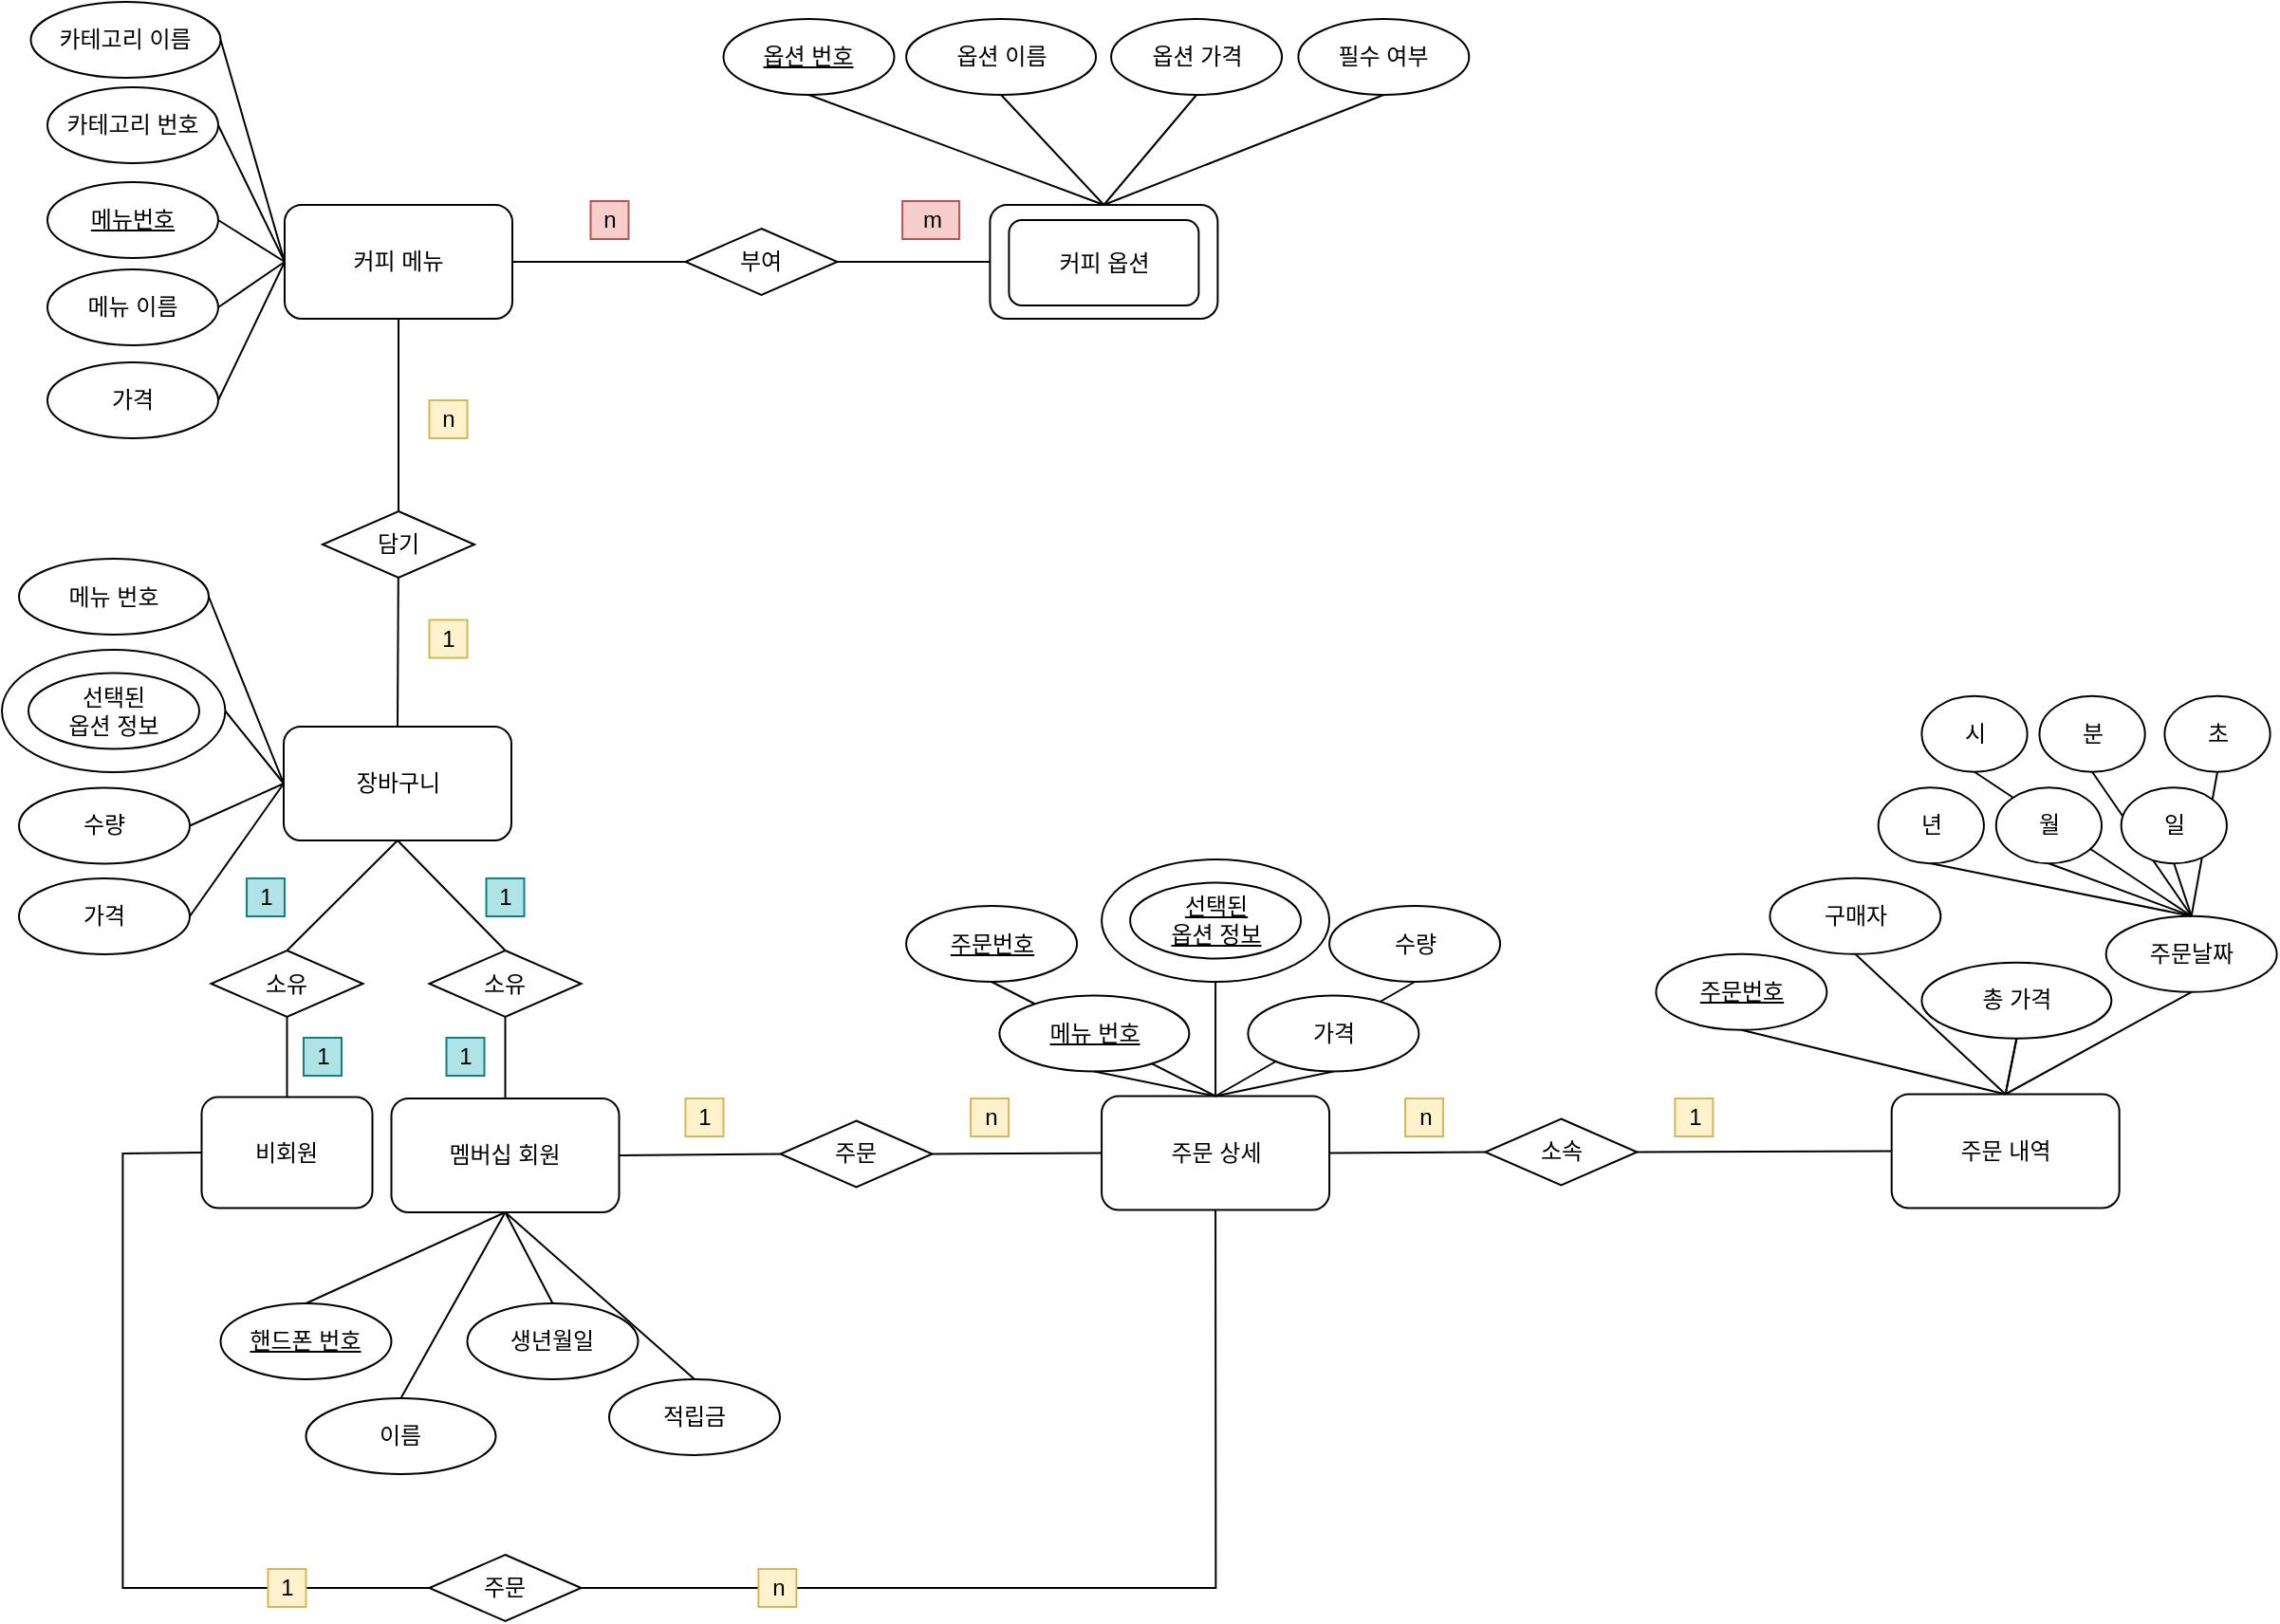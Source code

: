 <mxfile version="17.4.0" type="github">
  <diagram id="R2lEEEUBdFMjLlhIrx00" name="Page-1">
    <mxGraphModel dx="2249" dy="1874" grid="1" gridSize="10" guides="1" tooltips="1" connect="1" arrows="1" fold="1" page="1" pageScale="1" pageWidth="827" pageHeight="1169" math="0" shadow="0" extFonts="Permanent Marker^https://fonts.googleapis.com/css?family=Permanent+Marker">
      <root>
        <mxCell id="0" />
        <mxCell id="1" parent="0" />
        <mxCell id="D3WyuJAK8kUfvfJcthQa-38" value="" style="endArrow=none;html=1;rounded=0;entryX=0.5;entryY=1;entryDx=0;entryDy=0;exitX=0.5;exitY=0;exitDx=0;exitDy=0;" parent="1" source="VNDyjXSrR8N72qDSLMql-43" target="VNDyjXSrR8N72qDSLMql-92" edge="1">
          <mxGeometry width="50" height="50" relative="1" as="geometry">
            <mxPoint x="-507.31" y="-526.8" as="sourcePoint" />
            <mxPoint x="-457.31" y="-576.8" as="targetPoint" />
          </mxGeometry>
        </mxCell>
        <mxCell id="ly8wjvvtyf2fPhAwOIDw-13" value="" style="endArrow=none;html=1;rounded=0;exitX=0.5;exitY=0;exitDx=0;exitDy=0;entryX=0.5;entryY=1;entryDx=0;entryDy=0;" parent="1" source="ly8wjvvtyf2fPhAwOIDw-1" target="ly8wjvvtyf2fPhAwOIDw-6" edge="1">
          <mxGeometry width="50" height="50" relative="1" as="geometry">
            <mxPoint x="6.69" y="-554.25" as="sourcePoint" />
            <mxPoint x="56.69" y="-604.25" as="targetPoint" />
          </mxGeometry>
        </mxCell>
        <mxCell id="ly8wjvvtyf2fPhAwOIDw-4" value="" style="endArrow=none;html=1;rounded=0;entryX=0.5;entryY=1;entryDx=0;entryDy=0;exitX=0.5;exitY=0;exitDx=0;exitDy=0;startArrow=none;" parent="1" source="VNDyjXSrR8N72qDSLMql-43" target="VNDyjXSrR8N72qDSLMql-49" edge="1">
          <mxGeometry width="50" height="50" relative="1" as="geometry">
            <mxPoint x="-445.31" y="-345.55" as="sourcePoint" />
            <mxPoint x="-523.3" y="-456.8" as="targetPoint" />
          </mxGeometry>
        </mxCell>
        <mxCell id="D3WyuJAK8kUfvfJcthQa-34" value="" style="endArrow=none;html=1;rounded=0;exitX=0.5;exitY=1;exitDx=0;exitDy=0;entryX=0.5;entryY=0;entryDx=0;entryDy=0;" parent="1" source="VNDyjXSrR8N72qDSLMql-46" target="VNDyjXSrR8N72qDSLMql-43" edge="1">
          <mxGeometry width="50" height="50" relative="1" as="geometry">
            <mxPoint x="-632.31" y="-428.55" as="sourcePoint" />
            <mxPoint x="-457.31" y="-396.8" as="targetPoint" />
          </mxGeometry>
        </mxCell>
        <mxCell id="VNDyjXSrR8N72qDSLMql-12" value="카테고리 이름" style="ellipse;whiteSpace=wrap;html=1;rounded=0;" parent="1" vertex="1">
          <mxGeometry x="-794.75" y="-1150" width="100" height="40" as="geometry" />
        </mxCell>
        <mxCell id="VNDyjXSrR8N72qDSLMql-27" value="멤버십 회원" style="rounded=1;whiteSpace=wrap;html=1;" parent="1" vertex="1">
          <mxGeometry x="-604.75" y="-572" width="120" height="60" as="geometry" />
        </mxCell>
        <mxCell id="VNDyjXSrR8N72qDSLMql-30" value="이름" style="ellipse;whiteSpace=wrap;html=1;rounded=0;" parent="1" vertex="1">
          <mxGeometry x="-649.75" y="-414" width="100" height="40" as="geometry" />
        </mxCell>
        <mxCell id="VNDyjXSrR8N72qDSLMql-31" value="" style="endArrow=none;html=1;rounded=0;exitX=0.5;exitY=0;exitDx=0;exitDy=0;entryX=0.5;entryY=1;entryDx=0;entryDy=0;" parent="1" source="VNDyjXSrR8N72qDSLMql-30" target="VNDyjXSrR8N72qDSLMql-27" edge="1">
          <mxGeometry width="50" height="50" relative="1" as="geometry">
            <mxPoint x="-303.75" y="-322" as="sourcePoint" />
            <mxPoint x="-523.75" y="-512" as="targetPoint" />
          </mxGeometry>
        </mxCell>
        <mxCell id="VNDyjXSrR8N72qDSLMql-32" value="&lt;u&gt;핸드폰 번호&lt;/u&gt;" style="ellipse;whiteSpace=wrap;html=1;rounded=0;" parent="1" vertex="1">
          <mxGeometry x="-694.75" y="-464" width="90" height="40" as="geometry" />
        </mxCell>
        <mxCell id="VNDyjXSrR8N72qDSLMql-33" value="적립금" style="ellipse;whiteSpace=wrap;html=1;rounded=0;" parent="1" vertex="1">
          <mxGeometry x="-490.0" y="-424" width="90" height="40" as="geometry" />
        </mxCell>
        <mxCell id="VNDyjXSrR8N72qDSLMql-34" value="" style="endArrow=none;html=1;rounded=0;entryX=0.5;entryY=0;entryDx=0;entryDy=0;exitX=0.5;exitY=1;exitDx=0;exitDy=0;" parent="1" source="VNDyjXSrR8N72qDSLMql-27" target="VNDyjXSrR8N72qDSLMql-32" edge="1">
          <mxGeometry width="50" height="50" relative="1" as="geometry">
            <mxPoint x="-448.31" y="-604" as="sourcePoint" />
            <mxPoint x="-583.75" y="-372" as="targetPoint" />
          </mxGeometry>
        </mxCell>
        <mxCell id="VNDyjXSrR8N72qDSLMql-35" value="" style="endArrow=none;html=1;rounded=0;entryX=0.5;entryY=0;entryDx=0;entryDy=0;exitX=0.5;exitY=1;exitDx=0;exitDy=0;" parent="1" source="VNDyjXSrR8N72qDSLMql-27" target="VNDyjXSrR8N72qDSLMql-33" edge="1">
          <mxGeometry width="50" height="50" relative="1" as="geometry">
            <mxPoint x="-524.75" y="-512.75" as="sourcePoint" />
            <mxPoint x="-378.75" y="-472" as="targetPoint" />
          </mxGeometry>
        </mxCell>
        <mxCell id="VNDyjXSrR8N72qDSLMql-43" value="주문 내역" style="rounded=1;whiteSpace=wrap;html=1;" parent="1" vertex="1">
          <mxGeometry x="185.84" y="-574.25" width="120" height="60" as="geometry" />
        </mxCell>
        <mxCell id="VNDyjXSrR8N72qDSLMql-49" value="주문날짜" style="ellipse;whiteSpace=wrap;html=1;rounded=0;" parent="1" vertex="1">
          <mxGeometry x="298.84" y="-668.12" width="90" height="40" as="geometry" />
        </mxCell>
        <mxCell id="VNDyjXSrR8N72qDSLMql-70" value="커피 옵션" style="rounded=1;whiteSpace=wrap;html=1;" parent="1" vertex="1">
          <mxGeometry x="-289.3" y="-1043" width="120" height="60" as="geometry" />
        </mxCell>
        <mxCell id="VNDyjXSrR8N72qDSLMql-72" value="&lt;u&gt;옵션 번호&lt;/u&gt;" style="ellipse;whiteSpace=wrap;html=1;rounded=0;" parent="1" vertex="1">
          <mxGeometry x="-429.75" y="-1141" width="90" height="40" as="geometry" />
        </mxCell>
        <mxCell id="VNDyjXSrR8N72qDSLMql-73" value="옵션 이름" style="ellipse;whiteSpace=wrap;html=1;rounded=0;" parent="1" vertex="1">
          <mxGeometry x="-333.46" y="-1141" width="100" height="40" as="geometry" />
        </mxCell>
        <mxCell id="VNDyjXSrR8N72qDSLMql-75" value="옵션 가격" style="ellipse;whiteSpace=wrap;html=1;rounded=0;" parent="1" vertex="1">
          <mxGeometry x="-225.46" y="-1141" width="90" height="40" as="geometry" />
        </mxCell>
        <mxCell id="VNDyjXSrR8N72qDSLMql-79" value="가격" style="ellipse;whiteSpace=wrap;html=1;rounded=0;" parent="1" vertex="1">
          <mxGeometry x="-786" y="-960" width="90" height="40" as="geometry" />
        </mxCell>
        <mxCell id="VNDyjXSrR8N72qDSLMql-92" value="구매자" style="ellipse;whiteSpace=wrap;html=1;rounded=0;" parent="1" vertex="1">
          <mxGeometry x="121.69" y="-688.12" width="90" height="40" as="geometry" />
        </mxCell>
        <mxCell id="_uLtGZnAYqpJWhKQmBAT-6" value="커피 메뉴" style="rounded=1;whiteSpace=wrap;html=1;" parent="1" vertex="1">
          <mxGeometry x="-661" y="-1043" width="120" height="60" as="geometry" />
        </mxCell>
        <mxCell id="_uLtGZnAYqpJWhKQmBAT-8" value="카테고리 번호" style="ellipse;whiteSpace=wrap;html=1;rounded=0;" parent="1" vertex="1">
          <mxGeometry x="-786" y="-1105" width="90" height="40" as="geometry" />
        </mxCell>
        <mxCell id="_uLtGZnAYqpJWhKQmBAT-9" value="&lt;u&gt;메뉴번호&lt;/u&gt;" style="ellipse;whiteSpace=wrap;html=1;rounded=0;" parent="1" vertex="1">
          <mxGeometry x="-786" y="-1055" width="90" height="40" as="geometry" />
        </mxCell>
        <mxCell id="_uLtGZnAYqpJWhKQmBAT-11" value="메뉴 이름" style="ellipse;whiteSpace=wrap;html=1;rounded=0;" parent="1" vertex="1">
          <mxGeometry x="-786" y="-1009" width="90" height="40" as="geometry" />
        </mxCell>
        <mxCell id="_uLtGZnAYqpJWhKQmBAT-38" value="담기" style="rhombus;whiteSpace=wrap;html=1;rounded=0;" parent="1" vertex="1">
          <mxGeometry x="-641" y="-881.5" width="80" height="35" as="geometry" />
        </mxCell>
        <mxCell id="_uLtGZnAYqpJWhKQmBAT-52" value="부여" style="rhombus;whiteSpace=wrap;html=1;rounded=0;" parent="1" vertex="1">
          <mxGeometry x="-449.75" y="-1030.5" width="80" height="35" as="geometry" />
        </mxCell>
        <mxCell id="_uLtGZnAYqpJWhKQmBAT-57" value="비회원" style="rounded=1;whiteSpace=wrap;html=1;" parent="1" vertex="1">
          <mxGeometry x="-704.75" y="-572.75" width="90" height="58.5" as="geometry" />
        </mxCell>
        <mxCell id="OKHSGFsuie3Eki310nX8-4" value="년" style="ellipse;whiteSpace=wrap;html=1;rounded=0;" parent="1" vertex="1">
          <mxGeometry x="178.84" y="-735.87" width="55.63" height="40" as="geometry" />
        </mxCell>
        <mxCell id="OKHSGFsuie3Eki310nX8-7" value="" style="endArrow=none;html=1;rounded=0;entryX=0.5;entryY=0;entryDx=0;entryDy=0;exitX=0.5;exitY=1;exitDx=0;exitDy=0;" parent="1" source="OKHSGFsuie3Eki310nX8-4" target="VNDyjXSrR8N72qDSLMql-49" edge="1">
          <mxGeometry width="50" height="50" relative="1" as="geometry">
            <mxPoint x="-564.94" y="-419.8" as="sourcePoint" />
            <mxPoint x="-510.52" y="-525.513" as="targetPoint" />
          </mxGeometry>
        </mxCell>
        <mxCell id="OKHSGFsuie3Eki310nX8-8" value="" style="endArrow=none;html=1;rounded=0;entryX=0.5;entryY=0;entryDx=0;entryDy=0;exitX=0.5;exitY=1;exitDx=0;exitDy=0;" parent="1" source="OKHSGFsuie3Eki310nX8-5" target="VNDyjXSrR8N72qDSLMql-49" edge="1">
          <mxGeometry width="50" height="50" relative="1" as="geometry">
            <mxPoint x="-531.495" y="-489.8" as="sourcePoint" />
            <mxPoint x="-478.375" y="-519.8" as="targetPoint" />
          </mxGeometry>
        </mxCell>
        <mxCell id="OKHSGFsuie3Eki310nX8-9" value="" style="endArrow=none;html=1;rounded=0;exitX=0.5;exitY=1;exitDx=0;exitDy=0;entryX=0.5;entryY=0;entryDx=0;entryDy=0;" parent="1" source="OKHSGFsuie3Eki310nX8-6" target="VNDyjXSrR8N72qDSLMql-49" edge="1">
          <mxGeometry width="50" height="50" relative="1" as="geometry">
            <mxPoint x="-469.305" y="-489.8" as="sourcePoint" />
            <mxPoint x="-477.81" y="-555.8" as="targetPoint" />
          </mxGeometry>
        </mxCell>
        <mxCell id="pPfzWGEt-nVa5YvnVh0--6" value="" style="endArrow=none;html=1;rounded=0;exitX=0.5;exitY=0;exitDx=0;exitDy=0;entryX=0.5;entryY=1;entryDx=0;entryDy=0;" parent="1" source="_uLtGZnAYqpJWhKQmBAT-38" target="_uLtGZnAYqpJWhKQmBAT-6" edge="1">
          <mxGeometry width="50" height="50" relative="1" as="geometry">
            <mxPoint x="-706" y="-543" as="sourcePoint" />
            <mxPoint x="-591" y="-758" as="targetPoint" />
          </mxGeometry>
        </mxCell>
        <mxCell id="pPfzWGEt-nVa5YvnVh0--21" value="" style="endArrow=none;html=1;rounded=0;exitX=1;exitY=0.5;exitDx=0;exitDy=0;entryX=0;entryY=0.5;entryDx=0;entryDy=0;" parent="1" source="_uLtGZnAYqpJWhKQmBAT-8" target="_uLtGZnAYqpJWhKQmBAT-6" edge="1">
          <mxGeometry width="50" height="50" relative="1" as="geometry">
            <mxPoint x="-261" y="-933" as="sourcePoint" />
            <mxPoint x="-211" y="-983" as="targetPoint" />
          </mxGeometry>
        </mxCell>
        <mxCell id="pPfzWGEt-nVa5YvnVh0--22" value="" style="endArrow=none;html=1;rounded=0;exitX=1;exitY=0.5;exitDx=0;exitDy=0;entryX=0;entryY=0.5;entryDx=0;entryDy=0;" parent="1" source="_uLtGZnAYqpJWhKQmBAT-9" target="_uLtGZnAYqpJWhKQmBAT-6" edge="1">
          <mxGeometry width="50" height="50" relative="1" as="geometry">
            <mxPoint x="-686" y="-1073" as="sourcePoint" />
            <mxPoint x="-651" y="-1003" as="targetPoint" />
          </mxGeometry>
        </mxCell>
        <mxCell id="pPfzWGEt-nVa5YvnVh0--23" value="" style="endArrow=none;html=1;rounded=0;exitX=1;exitY=0.5;exitDx=0;exitDy=0;entryX=0;entryY=0.5;entryDx=0;entryDy=0;" parent="1" source="_uLtGZnAYqpJWhKQmBAT-11" target="_uLtGZnAYqpJWhKQmBAT-6" edge="1">
          <mxGeometry width="50" height="50" relative="1" as="geometry">
            <mxPoint x="-686" y="-1023" as="sourcePoint" />
            <mxPoint x="-661" y="-1013" as="targetPoint" />
          </mxGeometry>
        </mxCell>
        <mxCell id="pPfzWGEt-nVa5YvnVh0--24" value="" style="endArrow=none;html=1;rounded=0;exitX=1;exitY=0.5;exitDx=0;exitDy=0;" parent="1" source="VNDyjXSrR8N72qDSLMql-79" edge="1">
          <mxGeometry width="50" height="50" relative="1" as="geometry">
            <mxPoint x="-686" y="-977" as="sourcePoint" />
            <mxPoint x="-661" y="-1013" as="targetPoint" />
          </mxGeometry>
        </mxCell>
        <mxCell id="pPfzWGEt-nVa5YvnVh0--26" value="커피 옵션" style="rounded=1;whiteSpace=wrap;html=1;" parent="1" vertex="1">
          <mxGeometry x="-279.3" y="-1035" width="100" height="45" as="geometry" />
        </mxCell>
        <mxCell id="pPfzWGEt-nVa5YvnVh0--28" value="생년월일" style="ellipse;whiteSpace=wrap;html=1;rounded=0;" parent="1" vertex="1">
          <mxGeometry x="-564.75" y="-464" width="90" height="40" as="geometry" />
        </mxCell>
        <mxCell id="pPfzWGEt-nVa5YvnVh0--29" value="" style="endArrow=none;html=1;rounded=0;entryX=0.5;entryY=0;entryDx=0;entryDy=0;exitX=0.5;exitY=1;exitDx=0;exitDy=0;" parent="1" source="VNDyjXSrR8N72qDSLMql-27" target="pPfzWGEt-nVa5YvnVh0--28" edge="1">
          <mxGeometry width="50" height="50" relative="1" as="geometry">
            <mxPoint x="-524.75" y="-512.75" as="sourcePoint" />
            <mxPoint x="-474.75" y="-471" as="targetPoint" />
          </mxGeometry>
        </mxCell>
        <mxCell id="pPfzWGEt-nVa5YvnVh0--34" value="" style="endArrow=none;html=1;rounded=0;entryX=0;entryY=0.5;entryDx=0;entryDy=0;exitX=1;exitY=0.5;exitDx=0;exitDy=0;" parent="1" source="_uLtGZnAYqpJWhKQmBAT-6" target="_uLtGZnAYqpJWhKQmBAT-52" edge="1">
          <mxGeometry width="50" height="50" relative="1" as="geometry">
            <mxPoint x="-541.5" y="-1053" as="sourcePoint" />
            <mxPoint x="-491.5" y="-1103" as="targetPoint" />
          </mxGeometry>
        </mxCell>
        <mxCell id="pPfzWGEt-nVa5YvnVh0--38" value="" style="endArrow=none;html=1;rounded=0;entryX=0;entryY=0.5;entryDx=0;entryDy=0;exitX=1;exitY=0.5;exitDx=0;exitDy=0;" parent="1" source="_uLtGZnAYqpJWhKQmBAT-52" target="VNDyjXSrR8N72qDSLMql-70" edge="1">
          <mxGeometry width="50" height="50" relative="1" as="geometry">
            <mxPoint x="-336.44" y="-1085.5" as="sourcePoint" />
            <mxPoint x="-396.44" y="-1005.5" as="targetPoint" />
          </mxGeometry>
        </mxCell>
        <mxCell id="pPfzWGEt-nVa5YvnVh0--39" value="" style="endArrow=none;html=1;rounded=0;entryX=0.5;entryY=1;entryDx=0;entryDy=0;exitX=0.5;exitY=0;exitDx=0;exitDy=0;" parent="1" source="VNDyjXSrR8N72qDSLMql-70" target="VNDyjXSrR8N72qDSLMql-72" edge="1">
          <mxGeometry width="50" height="50" relative="1" as="geometry">
            <mxPoint x="-186.44" y="-903" as="sourcePoint" />
            <mxPoint x="-136.44" y="-953" as="targetPoint" />
          </mxGeometry>
        </mxCell>
        <mxCell id="pPfzWGEt-nVa5YvnVh0--40" value="" style="endArrow=none;html=1;rounded=0;entryX=0.5;entryY=1;entryDx=0;entryDy=0;exitX=0.5;exitY=0;exitDx=0;exitDy=0;" parent="1" source="VNDyjXSrR8N72qDSLMql-70" target="VNDyjXSrR8N72qDSLMql-75" edge="1">
          <mxGeometry width="50" height="50" relative="1" as="geometry">
            <mxPoint x="-216.44" y="-1103" as="sourcePoint" />
            <mxPoint x="-381.44" y="-1183" as="targetPoint" />
          </mxGeometry>
        </mxCell>
        <mxCell id="pPfzWGEt-nVa5YvnVh0--41" value="" style="endArrow=none;html=1;rounded=0;entryX=0.5;entryY=1;entryDx=0;entryDy=0;exitX=0.5;exitY=0;exitDx=0;exitDy=0;" parent="1" source="VNDyjXSrR8N72qDSLMql-70" target="VNDyjXSrR8N72qDSLMql-73" edge="1">
          <mxGeometry width="50" height="50" relative="1" as="geometry">
            <mxPoint x="34.81" y="-1089.02" as="sourcePoint" />
            <mxPoint x="-33.24" y="-1173" as="targetPoint" />
          </mxGeometry>
        </mxCell>
        <mxCell id="ZSxbF1ZaAz4A589M91Cz-3" value="n" style="text;html=1;align=center;verticalAlign=middle;resizable=0;points=[];autosize=1;strokeColor=#b85450;fillColor=#f8cecc;" parent="1" vertex="1">
          <mxGeometry x="-499.75" y="-1045" width="20" height="20" as="geometry" />
        </mxCell>
        <mxCell id="ZSxbF1ZaAz4A589M91Cz-4" value="m" style="text;html=1;align=center;verticalAlign=middle;resizable=0;points=[];autosize=1;strokeColor=#b85450;fillColor=#f8cecc;" parent="1" vertex="1">
          <mxGeometry x="-335.46" y="-1045" width="30" height="20" as="geometry" />
        </mxCell>
        <mxCell id="ZSxbF1ZaAz4A589M91Cz-44" value="장바구니" style="rounded=1;whiteSpace=wrap;html=1;" parent="1" vertex="1">
          <mxGeometry x="-661.5" y="-768" width="120" height="60" as="geometry" />
        </mxCell>
        <mxCell id="ZSxbF1ZaAz4A589M91Cz-47" value="메뉴 번호" style="ellipse;whiteSpace=wrap;html=1;rounded=0;" parent="1" vertex="1">
          <mxGeometry x="-801" y="-856.5" width="100" height="40" as="geometry" />
        </mxCell>
        <mxCell id="ZSxbF1ZaAz4A589M91Cz-48" value="" style="endArrow=none;html=1;rounded=0;exitX=1;exitY=0.5;exitDx=0;exitDy=0;entryX=0;entryY=0.5;entryDx=0;entryDy=0;" parent="1" source="ZSxbF1ZaAz4A589M91Cz-47" target="ZSxbF1ZaAz4A589M91Cz-44" edge="1">
          <mxGeometry width="50" height="50" relative="1" as="geometry">
            <mxPoint x="3.5" y="-730.25" as="sourcePoint" />
            <mxPoint x="-266.5" y="-950.25" as="targetPoint" />
          </mxGeometry>
        </mxCell>
        <mxCell id="ZSxbF1ZaAz4A589M91Cz-49" value="수량" style="ellipse;whiteSpace=wrap;html=1;rounded=0;" parent="1" vertex="1">
          <mxGeometry x="-801" y="-735.75" width="90" height="40" as="geometry" />
        </mxCell>
        <mxCell id="ZSxbF1ZaAz4A589M91Cz-51" value="" style="endArrow=none;html=1;rounded=0;entryX=1;entryY=0.5;entryDx=0;entryDy=0;exitX=0;exitY=0.5;exitDx=0;exitDy=0;" parent="1" source="ZSxbF1ZaAz4A589M91Cz-44" target="ZSxbF1ZaAz4A589M91Cz-49" edge="1">
          <mxGeometry width="50" height="50" relative="1" as="geometry">
            <mxPoint x="-266.5" y="-954.25" as="sourcePoint" />
            <mxPoint x="-276.5" y="-780.25" as="targetPoint" />
          </mxGeometry>
        </mxCell>
        <mxCell id="ZSxbF1ZaAz4A589M91Cz-65" value="" style="ellipse;whiteSpace=wrap;html=1;rounded=0;" parent="1" vertex="1">
          <mxGeometry x="-810" y="-808.5" width="117.69" height="64.5" as="geometry" />
        </mxCell>
        <mxCell id="ZSxbF1ZaAz4A589M91Cz-67" value="선택된&lt;br&gt;옵션 정보" style="ellipse;whiteSpace=wrap;html=1;rounded=0;" parent="1" vertex="1">
          <mxGeometry x="-796" y="-796.25" width="90" height="40" as="geometry" />
        </mxCell>
        <mxCell id="ZSxbF1ZaAz4A589M91Cz-69" value="" style="endArrow=none;html=1;rounded=0;fontColor=#000000;exitX=1;exitY=0.5;exitDx=0;exitDy=0;entryX=0;entryY=0.5;entryDx=0;entryDy=0;" parent="1" source="ZSxbF1ZaAz4A589M91Cz-65" target="ZSxbF1ZaAz4A589M91Cz-44" edge="1">
          <mxGeometry width="50" height="50" relative="1" as="geometry">
            <mxPoint x="-186.5" y="-774.25" as="sourcePoint" />
            <mxPoint x="-266.5" y="-950.25" as="targetPoint" />
          </mxGeometry>
        </mxCell>
        <mxCell id="ZSxbF1ZaAz4A589M91Cz-70" value="" style="endArrow=none;html=1;rounded=0;exitX=0.5;exitY=0;exitDx=0;exitDy=0;" parent="1" source="ZSxbF1ZaAz4A589M91Cz-44" target="_uLtGZnAYqpJWhKQmBAT-38" edge="1">
          <mxGeometry width="50" height="50" relative="1" as="geometry">
            <mxPoint x="-591" y="-871.5" as="sourcePoint" />
            <mxPoint x="-598.31" y="-844" as="targetPoint" />
          </mxGeometry>
        </mxCell>
        <mxCell id="ZSxbF1ZaAz4A589M91Cz-71" value="" style="ellipse;whiteSpace=wrap;html=1;rounded=0;" parent="1" vertex="1">
          <mxGeometry x="-230.46" y="-698" width="120" height="64.5" as="geometry" />
        </mxCell>
        <mxCell id="ZSxbF1ZaAz4A589M91Cz-72" value="&lt;u&gt;선택된&lt;br&gt;옵션 정보&lt;/u&gt;" style="ellipse;whiteSpace=wrap;html=1;rounded=0;" parent="1" vertex="1">
          <mxGeometry x="-215.46" y="-685.75" width="90" height="40" as="geometry" />
        </mxCell>
        <mxCell id="VNDyjXSrR8N72qDSLMql-45" value="&lt;u&gt;주문번호&lt;/u&gt;" style="ellipse;whiteSpace=wrap;html=1;rounded=0;" parent="1" vertex="1">
          <mxGeometry x="61.69" y="-648.12" width="90" height="40" as="geometry" />
        </mxCell>
        <mxCell id="VNDyjXSrR8N72qDSLMql-48" value="수량" style="ellipse;whiteSpace=wrap;html=1;rounded=0;" parent="1" vertex="1">
          <mxGeometry x="-110.46" y="-673.5" width="90" height="40" as="geometry" />
        </mxCell>
        <mxCell id="D3WyuJAK8kUfvfJcthQa-6" value="" style="endArrow=none;html=1;rounded=0;exitX=0.5;exitY=0;exitDx=0;exitDy=0;entryX=0.5;entryY=1;entryDx=0;entryDy=0;startArrow=none;" parent="1" source="D3WyuJAK8kUfvfJcthQa-9" target="ZSxbF1ZaAz4A589M91Cz-44" edge="1">
          <mxGeometry width="50" height="50" relative="1" as="geometry">
            <mxPoint x="-348.31" y="-784" as="sourcePoint" />
            <mxPoint x="-298.31" y="-834" as="targetPoint" />
          </mxGeometry>
        </mxCell>
        <mxCell id="D3WyuJAK8kUfvfJcthQa-7" value="" style="endArrow=none;html=1;rounded=0;exitX=0.5;exitY=0;exitDx=0;exitDy=0;entryX=0.5;entryY=1;entryDx=0;entryDy=0;startArrow=none;" parent="1" source="D3WyuJAK8kUfvfJcthQa-8" target="ZSxbF1ZaAz4A589M91Cz-44" edge="1">
          <mxGeometry width="50" height="50" relative="1" as="geometry">
            <mxPoint x="-348.31" y="-784" as="sourcePoint" />
            <mxPoint x="-298.31" y="-834" as="targetPoint" />
          </mxGeometry>
        </mxCell>
        <mxCell id="D3WyuJAK8kUfvfJcthQa-9" value="소유" style="rhombus;whiteSpace=wrap;html=1;rounded=0;" parent="1" vertex="1">
          <mxGeometry x="-699.75" y="-650" width="80" height="35" as="geometry" />
        </mxCell>
        <mxCell id="D3WyuJAK8kUfvfJcthQa-10" value="" style="endArrow=none;html=1;rounded=0;exitX=0.5;exitY=0;exitDx=0;exitDy=0;entryX=0.5;entryY=1;entryDx=0;entryDy=0;" parent="1" source="_uLtGZnAYqpJWhKQmBAT-57" target="D3WyuJAK8kUfvfJcthQa-9" edge="1">
          <mxGeometry width="50" height="50" relative="1" as="geometry">
            <mxPoint x="-711.31" y="-572" as="sourcePoint" />
            <mxPoint x="-599.5" y="-666" as="targetPoint" />
          </mxGeometry>
        </mxCell>
        <mxCell id="D3WyuJAK8kUfvfJcthQa-8" value="소유" style="rhombus;whiteSpace=wrap;html=1;rounded=0;" parent="1" vertex="1">
          <mxGeometry x="-584.75" y="-650" width="80" height="35" as="geometry" />
        </mxCell>
        <mxCell id="D3WyuJAK8kUfvfJcthQa-11" value="" style="endArrow=none;html=1;rounded=0;exitX=0.5;exitY=0;exitDx=0;exitDy=0;entryX=0.5;entryY=1;entryDx=0;entryDy=0;" parent="1" source="VNDyjXSrR8N72qDSLMql-27" target="D3WyuJAK8kUfvfJcthQa-8" edge="1">
          <mxGeometry width="50" height="50" relative="1" as="geometry">
            <mxPoint x="-524.75" y="-572.75" as="sourcePoint" />
            <mxPoint x="-599.5" y="-666" as="targetPoint" />
          </mxGeometry>
        </mxCell>
        <mxCell id="D3WyuJAK8kUfvfJcthQa-20" value="주문" style="rhombus;whiteSpace=wrap;html=1;rounded=0;" parent="1" vertex="1">
          <mxGeometry x="-584.75" y="-331.5" width="80" height="35" as="geometry" />
        </mxCell>
        <mxCell id="D3WyuJAK8kUfvfJcthQa-25" value="" style="endArrow=none;html=1;rounded=0;entryX=0;entryY=0.5;entryDx=0;entryDy=0;exitX=0;exitY=0.5;exitDx=0;exitDy=0;" parent="1" source="D3WyuJAK8kUfvfJcthQa-20" target="_uLtGZnAYqpJWhKQmBAT-57" edge="1">
          <mxGeometry width="50" height="50" relative="1" as="geometry">
            <mxPoint x="-746.31" y="-232" as="sourcePoint" />
            <mxPoint x="-763.31" y="-501" as="targetPoint" />
            <Array as="points">
              <mxPoint x="-746.31" y="-314" />
              <mxPoint x="-746.31" y="-543" />
            </Array>
          </mxGeometry>
        </mxCell>
        <mxCell id="D3WyuJAK8kUfvfJcthQa-26" value="주문" style="rhombus;whiteSpace=wrap;html=1;rounded=0;" parent="1" vertex="1">
          <mxGeometry x="-399.75" y="-560.25" width="80" height="35" as="geometry" />
        </mxCell>
        <mxCell id="D3WyuJAK8kUfvfJcthQa-27" value="" style="endArrow=none;html=1;rounded=0;exitX=1;exitY=0.5;exitDx=0;exitDy=0;entryX=0;entryY=0.5;entryDx=0;entryDy=0;" parent="1" source="VNDyjXSrR8N72qDSLMql-27" target="D3WyuJAK8kUfvfJcthQa-26" edge="1">
          <mxGeometry width="50" height="50" relative="1" as="geometry">
            <mxPoint x="-464.75" y="-542.75" as="sourcePoint" />
            <mxPoint x="-296.31" y="-472" as="targetPoint" />
          </mxGeometry>
        </mxCell>
        <mxCell id="D3WyuJAK8kUfvfJcthQa-33" value="" style="endArrow=none;html=1;rounded=0;exitX=0.5;exitY=1;exitDx=0;exitDy=0;entryX=0.5;entryY=0;entryDx=0;entryDy=0;" parent="1" source="VNDyjXSrR8N72qDSLMql-45" target="VNDyjXSrR8N72qDSLMql-43" edge="1">
          <mxGeometry width="50" height="50" relative="1" as="geometry">
            <mxPoint x="-590.31" y="-379.8" as="sourcePoint" />
            <mxPoint x="-455.31" y="-534.8" as="targetPoint" />
          </mxGeometry>
        </mxCell>
        <mxCell id="D3WyuJAK8kUfvfJcthQa-44" value="1" style="text;html=1;align=center;verticalAlign=middle;resizable=0;points=[];autosize=1;strokeColor=#d6b656;fillColor=#fff2cc;direction=south;" parent="1" vertex="1">
          <mxGeometry x="-584.75" y="-824.25" width="20" height="20" as="geometry" />
        </mxCell>
        <mxCell id="D3WyuJAK8kUfvfJcthQa-45" value="n" style="text;html=1;align=center;verticalAlign=middle;resizable=0;points=[];autosize=1;strokeColor=#d6b656;fillColor=#fff2cc;" parent="1" vertex="1">
          <mxGeometry x="-584.75" y="-940" width="20" height="20" as="geometry" />
        </mxCell>
        <mxCell id="D3WyuJAK8kUfvfJcthQa-46" value="1" style="text;html=1;align=center;verticalAlign=middle;resizable=0;points=[];autosize=1;strokeColor=#0e8088;fillColor=#b0e3e6;" parent="1" vertex="1">
          <mxGeometry x="-554.75" y="-688" width="20" height="20" as="geometry" />
        </mxCell>
        <mxCell id="D3WyuJAK8kUfvfJcthQa-73" value="1" style="text;html=1;align=center;verticalAlign=middle;resizable=0;points=[];autosize=1;strokeColor=#0e8088;fillColor=#b0e3e6;" parent="1" vertex="1">
          <mxGeometry x="-681" y="-688" width="20" height="20" as="geometry" />
        </mxCell>
        <mxCell id="D3WyuJAK8kUfvfJcthQa-74" value="1" style="text;html=1;align=center;verticalAlign=middle;resizable=0;points=[];autosize=1;strokeColor=#0e8088;fillColor=#b0e3e6;" parent="1" vertex="1">
          <mxGeometry x="-575.75" y="-604" width="20" height="20" as="geometry" />
        </mxCell>
        <mxCell id="D3WyuJAK8kUfvfJcthQa-75" value="1" style="text;html=1;align=center;verticalAlign=middle;resizable=0;points=[];autosize=1;strokeColor=#0e8088;fillColor=#b0e3e6;" parent="1" vertex="1">
          <mxGeometry x="-651" y="-604" width="20" height="20" as="geometry" />
        </mxCell>
        <mxCell id="D3WyuJAK8kUfvfJcthQa-76" value="1" style="text;html=1;align=center;verticalAlign=middle;resizable=0;points=[];autosize=1;strokeColor=#d6b656;fillColor=#fff2cc;" parent="1" vertex="1">
          <mxGeometry x="-669.75" y="-324" width="20" height="20" as="geometry" />
        </mxCell>
        <mxCell id="D3WyuJAK8kUfvfJcthQa-78" value="1" style="text;html=1;align=center;verticalAlign=middle;resizable=0;points=[];autosize=1;strokeColor=#d6b656;fillColor=#fff2cc;" parent="1" vertex="1">
          <mxGeometry x="-449.75" y="-572" width="20" height="20" as="geometry" />
        </mxCell>
        <mxCell id="D3WyuJAK8kUfvfJcthQa-79" value="n" style="text;html=1;align=center;verticalAlign=middle;resizable=0;points=[];autosize=1;strokeColor=#d6b656;fillColor=#fff2cc;" parent="1" vertex="1">
          <mxGeometry x="-299.44" y="-572" width="20" height="20" as="geometry" />
        </mxCell>
        <mxCell id="D3WyuJAK8kUfvfJcthQa-81" value="필수 여부" style="ellipse;whiteSpace=wrap;html=1;rounded=0;" parent="1" vertex="1">
          <mxGeometry x="-126.83" y="-1141" width="90" height="40" as="geometry" />
        </mxCell>
        <mxCell id="D3WyuJAK8kUfvfJcthQa-82" value="" style="endArrow=none;html=1;rounded=0;entryX=0.5;entryY=1;entryDx=0;entryDy=0;exitX=0.5;exitY=0;exitDx=0;exitDy=0;" parent="1" source="VNDyjXSrR8N72qDSLMql-70" target="D3WyuJAK8kUfvfJcthQa-81" edge="1">
          <mxGeometry width="50" height="50" relative="1" as="geometry">
            <mxPoint x="-207.15" y="-1095" as="sourcePoint" />
            <mxPoint x="-158.31" y="-1153" as="targetPoint" />
          </mxGeometry>
        </mxCell>
        <mxCell id="eG3VxP-HOGelo6XgLFq1-3" value="가격" style="ellipse;whiteSpace=wrap;html=1;rounded=0;" parent="1" vertex="1">
          <mxGeometry x="-801" y="-688" width="90" height="40" as="geometry" />
        </mxCell>
        <mxCell id="eG3VxP-HOGelo6XgLFq1-4" value="" style="endArrow=none;html=1;rounded=0;entryX=1;entryY=0.5;entryDx=0;entryDy=0;exitX=0;exitY=0.5;exitDx=0;exitDy=0;" parent="1" source="ZSxbF1ZaAz4A589M91Cz-44" target="eG3VxP-HOGelo6XgLFq1-3" edge="1">
          <mxGeometry width="50" height="50" relative="1" as="geometry">
            <mxPoint x="-651.5" y="-728" as="sourcePoint" />
            <mxPoint x="-696" y="-698" as="targetPoint" />
          </mxGeometry>
        </mxCell>
        <mxCell id="ly8wjvvtyf2fPhAwOIDw-1" value="주문 상세" style="rounded=1;whiteSpace=wrap;html=1;" parent="1" vertex="1">
          <mxGeometry x="-230.46" y="-573.25" width="120" height="60" as="geometry" />
        </mxCell>
        <mxCell id="ly8wjvvtyf2fPhAwOIDw-2" value="&lt;u&gt;메뉴 번호&lt;/u&gt;" style="ellipse;whiteSpace=wrap;html=1;rounded=0;" parent="1" vertex="1">
          <mxGeometry x="-284.3" y="-626.25" width="100" height="40" as="geometry" />
        </mxCell>
        <mxCell id="VNDyjXSrR8N72qDSLMql-46" value="총 가격" style="ellipse;whiteSpace=wrap;html=1;rounded=0;" parent="1" vertex="1">
          <mxGeometry x="201.69" y="-643.62" width="100" height="40" as="geometry" />
        </mxCell>
        <mxCell id="ly8wjvvtyf2fPhAwOIDw-5" value="" style="endArrow=none;html=1;rounded=0;entryX=0.5;entryY=1;entryDx=0;entryDy=0;exitX=0.5;exitY=0;exitDx=0;exitDy=0;" parent="1" source="VNDyjXSrR8N72qDSLMql-43" target="VNDyjXSrR8N72qDSLMql-46" edge="1">
          <mxGeometry width="50" height="50" relative="1" as="geometry">
            <mxPoint x="-455.31" y="-355.55" as="sourcePoint" />
            <mxPoint x="-407.44" y="-500.05" as="targetPoint" />
          </mxGeometry>
        </mxCell>
        <mxCell id="ly8wjvvtyf2fPhAwOIDw-6" value="&lt;u&gt;주문번호&lt;/u&gt;" style="ellipse;whiteSpace=wrap;html=1;rounded=0;" parent="1" vertex="1">
          <mxGeometry x="-333.46" y="-673.5" width="90" height="40" as="geometry" />
        </mxCell>
        <mxCell id="ly8wjvvtyf2fPhAwOIDw-10" value="" style="endArrow=none;html=1;rounded=0;exitX=0.5;exitY=0;exitDx=0;exitDy=0;entryX=0.5;entryY=1;entryDx=0;entryDy=0;" parent="1" source="ly8wjvvtyf2fPhAwOIDw-1" target="VNDyjXSrR8N72qDSLMql-48" edge="1">
          <mxGeometry width="50" height="50" relative="1" as="geometry">
            <mxPoint x="6.69" y="-554.25" as="sourcePoint" />
            <mxPoint x="-65.46" y="-642.25" as="targetPoint" />
          </mxGeometry>
        </mxCell>
        <mxCell id="ly8wjvvtyf2fPhAwOIDw-11" value="" style="endArrow=none;html=1;rounded=0;exitX=0.5;exitY=0;exitDx=0;exitDy=0;entryX=0.5;entryY=1;entryDx=0;entryDy=0;" parent="1" source="ly8wjvvtyf2fPhAwOIDw-1" target="ly8wjvvtyf2fPhAwOIDw-8" edge="1">
          <mxGeometry width="50" height="50" relative="1" as="geometry">
            <mxPoint x="6.69" y="-554.25" as="sourcePoint" />
            <mxPoint x="56.69" y="-604.25" as="targetPoint" />
          </mxGeometry>
        </mxCell>
        <mxCell id="ly8wjvvtyf2fPhAwOIDw-12" value="" style="endArrow=none;html=1;rounded=0;exitX=0.5;exitY=0;exitDx=0;exitDy=0;entryX=0.5;entryY=1;entryDx=0;entryDy=0;" parent="1" source="ly8wjvvtyf2fPhAwOIDw-1" target="ZSxbF1ZaAz4A589M91Cz-71" edge="1">
          <mxGeometry width="50" height="50" relative="1" as="geometry">
            <mxPoint x="6.69" y="-554.25" as="sourcePoint" />
            <mxPoint x="56.69" y="-604.25" as="targetPoint" />
          </mxGeometry>
        </mxCell>
        <mxCell id="ly8wjvvtyf2fPhAwOIDw-14" value="" style="endArrow=none;html=1;rounded=0;exitX=0.5;exitY=0;exitDx=0;exitDy=0;entryX=0.5;entryY=1;entryDx=0;entryDy=0;" parent="1" source="ly8wjvvtyf2fPhAwOIDw-1" target="ly8wjvvtyf2fPhAwOIDw-2" edge="1">
          <mxGeometry width="50" height="50" relative="1" as="geometry">
            <mxPoint x="6.69" y="-554.25" as="sourcePoint" />
            <mxPoint x="56.69" y="-604.25" as="targetPoint" />
          </mxGeometry>
        </mxCell>
        <mxCell id="ly8wjvvtyf2fPhAwOIDw-8" value="가격" style="ellipse;whiteSpace=wrap;html=1;rounded=0;" parent="1" vertex="1">
          <mxGeometry x="-153.31" y="-626.25" width="90" height="40" as="geometry" />
        </mxCell>
        <mxCell id="ly8wjvvtyf2fPhAwOIDw-15" style="edgeStyle=orthogonalEdgeStyle;rounded=0;orthogonalLoop=1;jettySize=auto;html=1;exitX=0.5;exitY=1;exitDx=0;exitDy=0;" parent="1" edge="1">
          <mxGeometry relative="1" as="geometry">
            <mxPoint x="-65.46" y="-642.25" as="sourcePoint" />
            <mxPoint x="-65.46" y="-642.25" as="targetPoint" />
          </mxGeometry>
        </mxCell>
        <mxCell id="ly8wjvvtyf2fPhAwOIDw-17" style="edgeStyle=orthogonalEdgeStyle;rounded=0;orthogonalLoop=1;jettySize=auto;html=1;exitX=0.5;exitY=1;exitDx=0;exitDy=0;" parent="1" source="ly8wjvvtyf2fPhAwOIDw-2" target="ly8wjvvtyf2fPhAwOIDw-2" edge="1">
          <mxGeometry relative="1" as="geometry" />
        </mxCell>
        <mxCell id="PX_Ypek8qIwWwN9qlEP2-2" value="시" style="ellipse;whiteSpace=wrap;html=1;rounded=0;" parent="1" vertex="1">
          <mxGeometry x="201.69" y="-784.12" width="55.63" height="40" as="geometry" />
        </mxCell>
        <mxCell id="PX_Ypek8qIwWwN9qlEP2-3" value="분" style="ellipse;whiteSpace=wrap;html=1;rounded=0;" parent="1" vertex="1">
          <mxGeometry x="263.74" y="-784.12" width="55.63" height="40" as="geometry" />
        </mxCell>
        <mxCell id="PX_Ypek8qIwWwN9qlEP2-4" value="초" style="ellipse;whiteSpace=wrap;html=1;rounded=0;" parent="1" vertex="1">
          <mxGeometry x="329.69" y="-784.12" width="55.63" height="40" as="geometry" />
        </mxCell>
        <mxCell id="PX_Ypek8qIwWwN9qlEP2-5" value="" style="endArrow=none;html=1;rounded=0;entryX=0.5;entryY=1;entryDx=0;entryDy=0;exitX=0.5;exitY=0;exitDx=0;exitDy=0;" parent="1" source="VNDyjXSrR8N72qDSLMql-49" target="PX_Ypek8qIwWwN9qlEP2-2" edge="1">
          <mxGeometry width="50" height="50" relative="1" as="geometry">
            <mxPoint x="-752.46" y="-443.55" as="sourcePoint" />
            <mxPoint x="-612.46" y="-533.55" as="targetPoint" />
          </mxGeometry>
        </mxCell>
        <mxCell id="PX_Ypek8qIwWwN9qlEP2-6" value="" style="endArrow=none;html=1;rounded=0;entryX=0.5;entryY=1;entryDx=0;entryDy=0;exitX=0.5;exitY=0;exitDx=0;exitDy=0;" parent="1" source="VNDyjXSrR8N72qDSLMql-49" target="PX_Ypek8qIwWwN9qlEP2-3" edge="1">
          <mxGeometry width="50" height="50" relative="1" as="geometry">
            <mxPoint x="-340.31" y="-441.55" as="sourcePoint" />
            <mxPoint x="-454.645" y="-517.55" as="targetPoint" />
          </mxGeometry>
        </mxCell>
        <mxCell id="PX_Ypek8qIwWwN9qlEP2-7" value="" style="endArrow=none;html=1;rounded=0;entryX=0.5;entryY=1;entryDx=0;entryDy=0;exitX=0.5;exitY=0;exitDx=0;exitDy=0;" parent="1" source="VNDyjXSrR8N72qDSLMql-49" target="PX_Ypek8qIwWwN9qlEP2-4" edge="1">
          <mxGeometry width="50" height="50" relative="1" as="geometry">
            <mxPoint x="-340.31" y="-441.55" as="sourcePoint" />
            <mxPoint x="-392.595" y="-517.55" as="targetPoint" />
          </mxGeometry>
        </mxCell>
        <mxCell id="OKHSGFsuie3Eki310nX8-6" value="일" style="ellipse;whiteSpace=wrap;html=1;rounded=0;" parent="1" vertex="1">
          <mxGeometry x="306.84" y="-735.87" width="55.63" height="40" as="geometry" />
        </mxCell>
        <mxCell id="OKHSGFsuie3Eki310nX8-5" value="월" style="ellipse;whiteSpace=wrap;html=1;rounded=0;" parent="1" vertex="1">
          <mxGeometry x="240.89" y="-735.87" width="55.63" height="40" as="geometry" />
        </mxCell>
        <mxCell id="PX_Ypek8qIwWwN9qlEP2-12" value="소속" style="rhombus;whiteSpace=wrap;html=1;rounded=0;" parent="1" vertex="1">
          <mxGeometry x="-28.31" y="-561.25" width="80" height="35" as="geometry" />
        </mxCell>
        <mxCell id="PX_Ypek8qIwWwN9qlEP2-14" value="1" style="text;html=1;align=center;verticalAlign=middle;resizable=0;points=[];autosize=1;strokeColor=#d6b656;fillColor=#fff2cc;" parent="1" vertex="1">
          <mxGeometry x="71.69" y="-572" width="20" height="20" as="geometry" />
        </mxCell>
        <mxCell id="PX_Ypek8qIwWwN9qlEP2-15" value="n" style="text;html=1;align=center;verticalAlign=middle;resizable=0;points=[];autosize=1;strokeColor=#d6b656;fillColor=#fff2cc;" parent="1" vertex="1">
          <mxGeometry x="-70.46" y="-572" width="20" height="20" as="geometry" />
        </mxCell>
        <mxCell id="DCjAthWECu6UWpA4ZbAG-1" value="" style="endArrow=none;html=1;rounded=0;exitX=1;exitY=0.5;exitDx=0;exitDy=0;entryX=0;entryY=0.5;entryDx=0;entryDy=0;" parent="1" source="D3WyuJAK8kUfvfJcthQa-26" target="ly8wjvvtyf2fPhAwOIDw-1" edge="1">
          <mxGeometry width="50" height="50" relative="1" as="geometry">
            <mxPoint x="-474.75" y="-532" as="sourcePoint" />
            <mxPoint x="-389.75" y="-532.75" as="targetPoint" />
          </mxGeometry>
        </mxCell>
        <mxCell id="DCjAthWECu6UWpA4ZbAG-2" value="" style="endArrow=none;html=1;rounded=0;exitX=0;exitY=0.5;exitDx=0;exitDy=0;entryX=1;entryY=0.5;entryDx=0;entryDy=0;" parent="1" source="PX_Ypek8qIwWwN9qlEP2-12" target="ly8wjvvtyf2fPhAwOIDw-1" edge="1">
          <mxGeometry width="50" height="50" relative="1" as="geometry">
            <mxPoint x="-309.75" y="-532.75" as="sourcePoint" />
            <mxPoint x="-220.46" y="-533.25" as="targetPoint" />
          </mxGeometry>
        </mxCell>
        <mxCell id="DCjAthWECu6UWpA4ZbAG-3" value="" style="endArrow=none;html=1;rounded=0;exitX=0;exitY=0.5;exitDx=0;exitDy=0;entryX=1;entryY=0.5;entryDx=0;entryDy=0;" parent="1" source="VNDyjXSrR8N72qDSLMql-43" target="PX_Ypek8qIwWwN9qlEP2-12" edge="1">
          <mxGeometry width="50" height="50" relative="1" as="geometry">
            <mxPoint x="-299.75" y="-522.75" as="sourcePoint" />
            <mxPoint x="-210.46" y="-523.25" as="targetPoint" />
          </mxGeometry>
        </mxCell>
        <mxCell id="DCjAthWECu6UWpA4ZbAG-4" value="" style="endArrow=none;html=1;rounded=0;exitX=1;exitY=0.5;exitDx=0;exitDy=0;entryX=0.5;entryY=1;entryDx=0;entryDy=0;" parent="1" source="D3WyuJAK8kUfvfJcthQa-20" target="ly8wjvvtyf2fPhAwOIDw-1" edge="1">
          <mxGeometry width="50" height="50" relative="1" as="geometry">
            <mxPoint x="-289.75" y="-512.75" as="sourcePoint" />
            <mxPoint x="-200.46" y="-513.25" as="targetPoint" />
            <Array as="points">
              <mxPoint x="-170.31" y="-314" />
            </Array>
          </mxGeometry>
        </mxCell>
        <mxCell id="DCjAthWECu6UWpA4ZbAG-6" value="" style="endArrow=none;html=1;rounded=0;entryX=1;entryY=0.5;entryDx=0;entryDy=0;exitX=0;exitY=0.5;exitDx=0;exitDy=0;" parent="1" source="_uLtGZnAYqpJWhKQmBAT-6" target="VNDyjXSrR8N72qDSLMql-12" edge="1">
          <mxGeometry width="50" height="50" relative="1" as="geometry">
            <mxPoint x="-168.31" y="-1090" as="sourcePoint" />
            <mxPoint x="-118.31" y="-1140" as="targetPoint" />
          </mxGeometry>
        </mxCell>
        <mxCell id="D3WyuJAK8kUfvfJcthQa-77" value="n" style="text;html=1;align=center;verticalAlign=middle;resizable=0;points=[];autosize=1;strokeColor=#d6b656;fillColor=#fff2cc;" parent="1" vertex="1">
          <mxGeometry x="-411.31" y="-324" width="20" height="20" as="geometry" />
        </mxCell>
      </root>
    </mxGraphModel>
  </diagram>
</mxfile>
